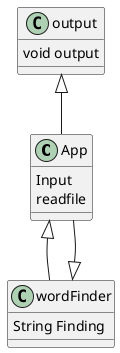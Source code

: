 @startuml
'https://plantuml.com/class-diagram

abstract class App
abstract class wordFinder
abstract class output

wordFinder <|-- App
App <|-- wordFinder
output <|-- App


class App {
Input
readfile
}

class wordFinder{
String Finding
}

class output{
void output
}

@enduml